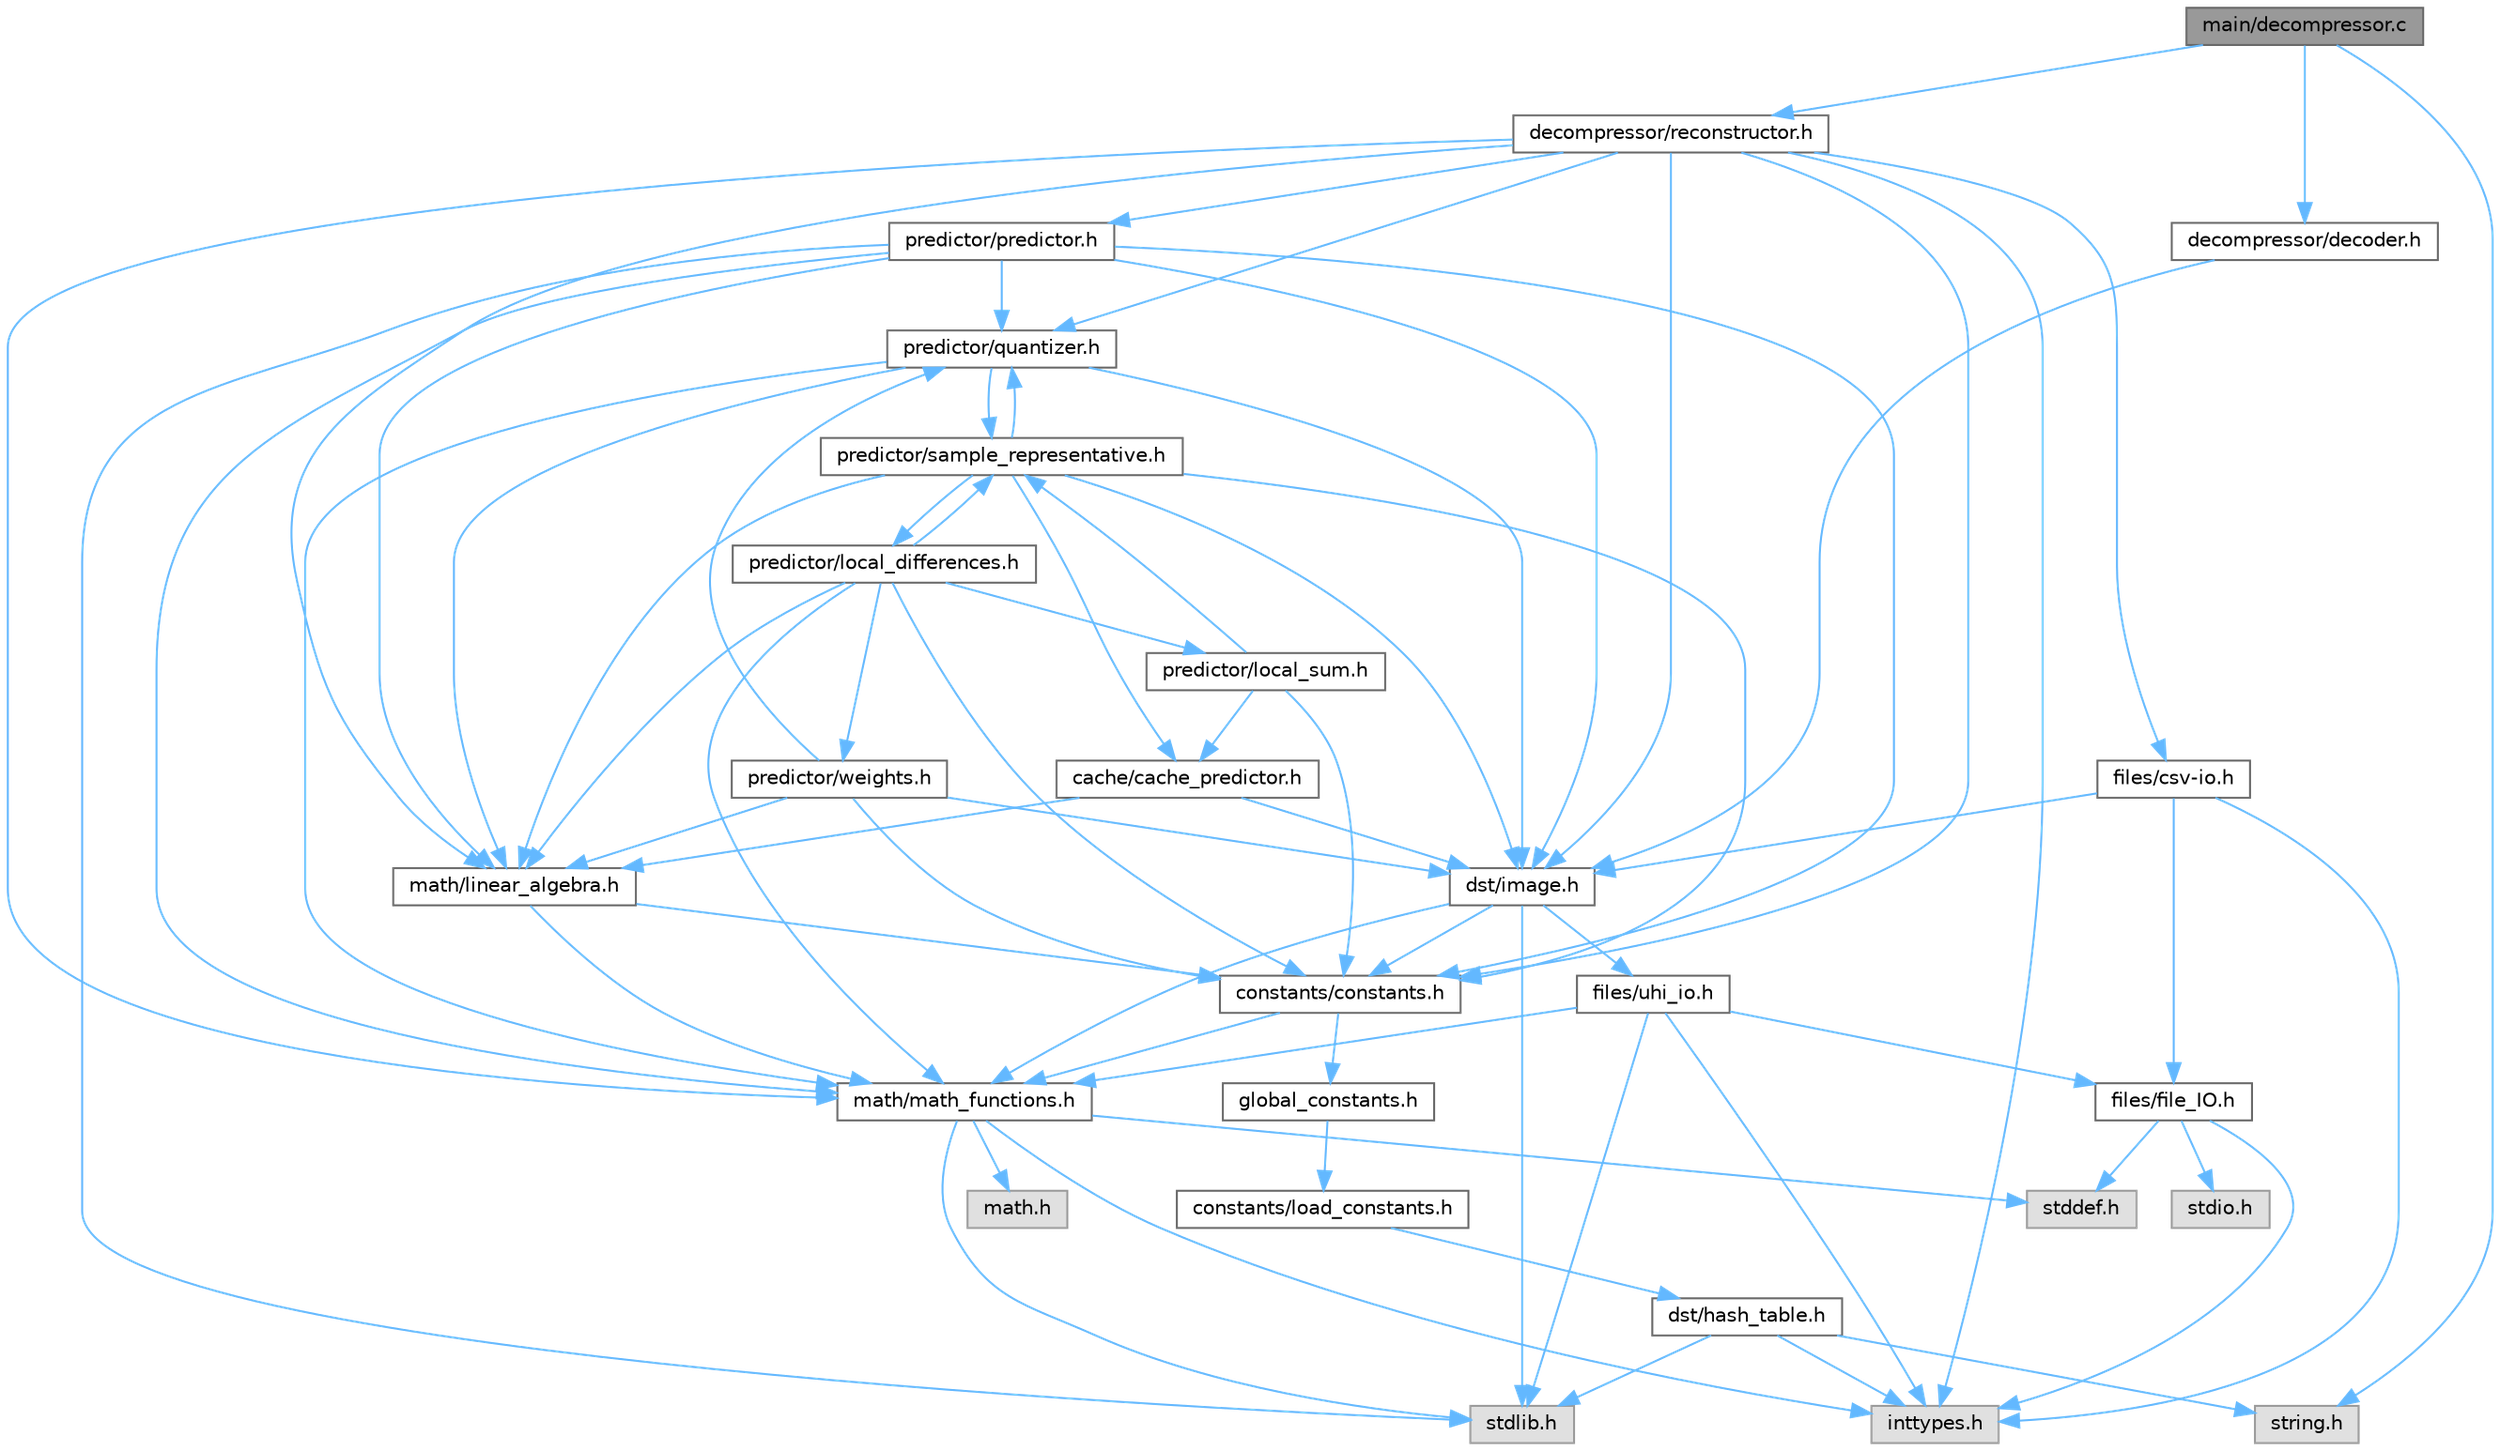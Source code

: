 digraph "main/decompressor.c"
{
 // LATEX_PDF_SIZE
  bgcolor="transparent";
  edge [fontname=Helvetica,fontsize=10,labelfontname=Helvetica,labelfontsize=10];
  node [fontname=Helvetica,fontsize=10,shape=box,height=0.2,width=0.4];
  Node1 [id="Node000001",label="main/decompressor.c",height=0.2,width=0.4,color="gray40", fillcolor="grey60", style="filled", fontcolor="black",tooltip=" "];
  Node1 -> Node2 [id="edge141_Node000001_Node000002",color="steelblue1",style="solid",tooltip=" "];
  Node2 [id="Node000002",label="decompressor/reconstructor.h",height=0.2,width=0.4,color="grey40", fillcolor="white", style="filled",URL="$de/d32/reconstructor_8h.html",tooltip=" "];
  Node2 -> Node3 [id="edge142_Node000002_Node000003",color="steelblue1",style="solid",tooltip=" "];
  Node3 [id="Node000003",label="constants/constants.h",height=0.2,width=0.4,color="grey40", fillcolor="white", style="filled",URL="$d2/d6f/constants_8h.html",tooltip=" "];
  Node3 -> Node4 [id="edge143_Node000003_Node000004",color="steelblue1",style="solid",tooltip=" "];
  Node4 [id="Node000004",label="math/math_functions.h",height=0.2,width=0.4,color="grey40", fillcolor="white", style="filled",URL="$d2/de2/math__functions_8h.html",tooltip=" "];
  Node4 -> Node5 [id="edge144_Node000004_Node000005",color="steelblue1",style="solid",tooltip=" "];
  Node5 [id="Node000005",label="stdlib.h",height=0.2,width=0.4,color="grey60", fillcolor="#E0E0E0", style="filled",tooltip=" "];
  Node4 -> Node6 [id="edge145_Node000004_Node000006",color="steelblue1",style="solid",tooltip=" "];
  Node6 [id="Node000006",label="math.h",height=0.2,width=0.4,color="grey60", fillcolor="#E0E0E0", style="filled",tooltip=" "];
  Node4 -> Node7 [id="edge146_Node000004_Node000007",color="steelblue1",style="solid",tooltip=" "];
  Node7 [id="Node000007",label="inttypes.h",height=0.2,width=0.4,color="grey60", fillcolor="#E0E0E0", style="filled",tooltip=" "];
  Node4 -> Node8 [id="edge147_Node000004_Node000008",color="steelblue1",style="solid",tooltip=" "];
  Node8 [id="Node000008",label="stddef.h",height=0.2,width=0.4,color="grey60", fillcolor="#E0E0E0", style="filled",tooltip=" "];
  Node3 -> Node9 [id="edge148_Node000003_Node000009",color="steelblue1",style="solid",tooltip=" "];
  Node9 [id="Node000009",label="global_constants.h",height=0.2,width=0.4,color="grey40", fillcolor="white", style="filled",URL="$d5/ddb/global__constants_8h.html",tooltip=" "];
  Node9 -> Node10 [id="edge149_Node000009_Node000010",color="steelblue1",style="solid",tooltip=" "];
  Node10 [id="Node000010",label="constants/load_constants.h",height=0.2,width=0.4,color="grey40", fillcolor="white", style="filled",URL="$d4/d3e/load__constants_8h.html",tooltip=" "];
  Node10 -> Node11 [id="edge150_Node000010_Node000011",color="steelblue1",style="solid",tooltip=" "];
  Node11 [id="Node000011",label="dst/hash_table.h",height=0.2,width=0.4,color="grey40", fillcolor="white", style="filled",URL="$d4/ddb/hash__table_8h.html",tooltip=" "];
  Node11 -> Node5 [id="edge151_Node000011_Node000005",color="steelblue1",style="solid",tooltip=" "];
  Node11 -> Node7 [id="edge152_Node000011_Node000007",color="steelblue1",style="solid",tooltip=" "];
  Node11 -> Node12 [id="edge153_Node000011_Node000012",color="steelblue1",style="solid",tooltip=" "];
  Node12 [id="Node000012",label="string.h",height=0.2,width=0.4,color="grey60", fillcolor="#E0E0E0", style="filled",tooltip=" "];
  Node2 -> Node4 [id="edge154_Node000002_Node000004",color="steelblue1",style="solid",tooltip=" "];
  Node2 -> Node13 [id="edge155_Node000002_Node000013",color="steelblue1",style="solid",tooltip=" "];
  Node13 [id="Node000013",label="math/linear_algebra.h",height=0.2,width=0.4,color="grey40", fillcolor="white", style="filled",URL="$dc/d9c/linear__algebra_8h.html",tooltip=" "];
  Node13 -> Node3 [id="edge156_Node000013_Node000003",color="steelblue1",style="solid",tooltip=" "];
  Node13 -> Node4 [id="edge157_Node000013_Node000004",color="steelblue1",style="solid",tooltip=" "];
  Node2 -> Node14 [id="edge158_Node000002_Node000014",color="steelblue1",style="solid",tooltip=" "];
  Node14 [id="Node000014",label="dst/image.h",height=0.2,width=0.4,color="grey40", fillcolor="white", style="filled",URL="$d5/db2/image_8h.html",tooltip=" "];
  Node14 -> Node4 [id="edge159_Node000014_Node000004",color="steelblue1",style="solid",tooltip=" "];
  Node14 -> Node3 [id="edge160_Node000014_Node000003",color="steelblue1",style="solid",tooltip=" "];
  Node14 -> Node5 [id="edge161_Node000014_Node000005",color="steelblue1",style="solid",tooltip=" "];
  Node14 -> Node15 [id="edge162_Node000014_Node000015",color="steelblue1",style="solid",tooltip=" "];
  Node15 [id="Node000015",label="files/uhi_io.h",height=0.2,width=0.4,color="grey40", fillcolor="white", style="filled",URL="$d8/d60/uhi__io_8h.html",tooltip=" "];
  Node15 -> Node7 [id="edge163_Node000015_Node000007",color="steelblue1",style="solid",tooltip=" "];
  Node15 -> Node5 [id="edge164_Node000015_Node000005",color="steelblue1",style="solid",tooltip=" "];
  Node15 -> Node16 [id="edge165_Node000015_Node000016",color="steelblue1",style="solid",tooltip=" "];
  Node16 [id="Node000016",label="files/file_IO.h",height=0.2,width=0.4,color="grey40", fillcolor="white", style="filled",URL="$d9/d7f/file___i_o_8h.html",tooltip=" "];
  Node16 -> Node7 [id="edge166_Node000016_Node000007",color="steelblue1",style="solid",tooltip=" "];
  Node16 -> Node8 [id="edge167_Node000016_Node000008",color="steelblue1",style="solid",tooltip=" "];
  Node16 -> Node17 [id="edge168_Node000016_Node000017",color="steelblue1",style="solid",tooltip=" "];
  Node17 [id="Node000017",label="stdio.h",height=0.2,width=0.4,color="grey60", fillcolor="#E0E0E0", style="filled",tooltip=" "];
  Node15 -> Node4 [id="edge169_Node000015_Node000004",color="steelblue1",style="solid",tooltip=" "];
  Node2 -> Node18 [id="edge170_Node000002_Node000018",color="steelblue1",style="solid",tooltip=" "];
  Node18 [id="Node000018",label="predictor/quantizer.h",height=0.2,width=0.4,color="grey40", fillcolor="white", style="filled",URL="$d1/d38/quantizer_8h.html",tooltip=" "];
  Node18 -> Node14 [id="edge171_Node000018_Node000014",color="steelblue1",style="solid",tooltip=" "];
  Node18 -> Node4 [id="edge172_Node000018_Node000004",color="steelblue1",style="solid",tooltip=" "];
  Node18 -> Node13 [id="edge173_Node000018_Node000013",color="steelblue1",style="solid",tooltip=" "];
  Node18 -> Node19 [id="edge174_Node000018_Node000019",color="steelblue1",style="solid",tooltip=" "];
  Node19 [id="Node000019",label="predictor/sample_representative.h",height=0.2,width=0.4,color="grey40", fillcolor="white", style="filled",URL="$df/d7d/sample__representative_8h.html",tooltip=" "];
  Node19 -> Node14 [id="edge175_Node000019_Node000014",color="steelblue1",style="solid",tooltip=" "];
  Node19 -> Node3 [id="edge176_Node000019_Node000003",color="steelblue1",style="solid",tooltip=" "];
  Node19 -> Node20 [id="edge177_Node000019_Node000020",color="steelblue1",style="solid",tooltip=" "];
  Node20 [id="Node000020",label="cache/cache_predictor.h",height=0.2,width=0.4,color="grey40", fillcolor="white", style="filled",URL="$df/d01/cache__predictor_8h.html",tooltip="Deprecated, Used as a buffer for debugging and temporary storage."];
  Node20 -> Node13 [id="edge178_Node000020_Node000013",color="steelblue1",style="solid",tooltip=" "];
  Node20 -> Node14 [id="edge179_Node000020_Node000014",color="steelblue1",style="solid",tooltip=" "];
  Node19 -> Node13 [id="edge180_Node000019_Node000013",color="steelblue1",style="solid",tooltip=" "];
  Node19 -> Node21 [id="edge181_Node000019_Node000021",color="steelblue1",style="solid",tooltip=" "];
  Node21 [id="Node000021",label="predictor/local_differences.h",height=0.2,width=0.4,color="grey40", fillcolor="white", style="filled",URL="$d2/df3/local__differences_8h.html",tooltip=" "];
  Node21 -> Node3 [id="edge182_Node000021_Node000003",color="steelblue1",style="solid",tooltip=" "];
  Node21 -> Node13 [id="edge183_Node000021_Node000013",color="steelblue1",style="solid",tooltip=" "];
  Node21 -> Node4 [id="edge184_Node000021_Node000004",color="steelblue1",style="solid",tooltip=" "];
  Node21 -> Node22 [id="edge185_Node000021_Node000022",color="steelblue1",style="solid",tooltip=" "];
  Node22 [id="Node000022",label="predictor/local_sum.h",height=0.2,width=0.4,color="grey40", fillcolor="white", style="filled",URL="$d6/d9d/local__sum_8h.html",tooltip=" "];
  Node22 -> Node3 [id="edge186_Node000022_Node000003",color="steelblue1",style="solid",tooltip=" "];
  Node22 -> Node19 [id="edge187_Node000022_Node000019",color="steelblue1",style="solid",tooltip=" "];
  Node22 -> Node20 [id="edge188_Node000022_Node000020",color="steelblue1",style="solid",tooltip=" "];
  Node21 -> Node19 [id="edge189_Node000021_Node000019",color="steelblue1",style="solid",tooltip=" "];
  Node21 -> Node23 [id="edge190_Node000021_Node000023",color="steelblue1",style="solid",tooltip=" "];
  Node23 [id="Node000023",label="predictor/weights.h",height=0.2,width=0.4,color="grey40", fillcolor="white", style="filled",URL="$d2/d6a/weights_8h.html",tooltip=" "];
  Node23 -> Node3 [id="edge191_Node000023_Node000003",color="steelblue1",style="solid",tooltip=" "];
  Node23 -> Node14 [id="edge192_Node000023_Node000014",color="steelblue1",style="solid",tooltip=" "];
  Node23 -> Node13 [id="edge193_Node000023_Node000013",color="steelblue1",style="solid",tooltip=" "];
  Node23 -> Node18 [id="edge194_Node000023_Node000018",color="steelblue1",style="solid",tooltip=" "];
  Node19 -> Node18 [id="edge195_Node000019_Node000018",color="steelblue1",style="solid",tooltip=" "];
  Node2 -> Node24 [id="edge196_Node000002_Node000024",color="steelblue1",style="solid",tooltip=" "];
  Node24 [id="Node000024",label="files/csv-io.h",height=0.2,width=0.4,color="grey40", fillcolor="white", style="filled",URL="$d6/d51/csv-io_8h.html",tooltip=" "];
  Node24 -> Node7 [id="edge197_Node000024_Node000007",color="steelblue1",style="solid",tooltip=" "];
  Node24 -> Node14 [id="edge198_Node000024_Node000014",color="steelblue1",style="solid",tooltip=" "];
  Node24 -> Node16 [id="edge199_Node000024_Node000016",color="steelblue1",style="solid",tooltip=" "];
  Node2 -> Node7 [id="edge200_Node000002_Node000007",color="steelblue1",style="solid",tooltip=" "];
  Node2 -> Node25 [id="edge201_Node000002_Node000025",color="steelblue1",style="solid",tooltip=" "];
  Node25 [id="Node000025",label="predictor/predictor.h",height=0.2,width=0.4,color="grey40", fillcolor="white", style="filled",URL="$dc/d08/predictor_8h.html",tooltip=" "];
  Node25 -> Node5 [id="edge202_Node000025_Node000005",color="steelblue1",style="solid",tooltip=" "];
  Node25 -> Node3 [id="edge203_Node000025_Node000003",color="steelblue1",style="solid",tooltip=" "];
  Node25 -> Node4 [id="edge204_Node000025_Node000004",color="steelblue1",style="solid",tooltip=" "];
  Node25 -> Node13 [id="edge205_Node000025_Node000013",color="steelblue1",style="solid",tooltip=" "];
  Node25 -> Node14 [id="edge206_Node000025_Node000014",color="steelblue1",style="solid",tooltip=" "];
  Node25 -> Node18 [id="edge207_Node000025_Node000018",color="steelblue1",style="solid",tooltip=" "];
  Node1 -> Node26 [id="edge208_Node000001_Node000026",color="steelblue1",style="solid",tooltip=" "];
  Node26 [id="Node000026",label="decompressor/decoder.h",height=0.2,width=0.4,color="grey40", fillcolor="white", style="filled",URL="$d8/dbb/decompressor_2decoder_8h.html",tooltip=" "];
  Node26 -> Node14 [id="edge209_Node000026_Node000014",color="steelblue1",style="solid",tooltip=" "];
  Node1 -> Node12 [id="edge210_Node000001_Node000012",color="steelblue1",style="solid",tooltip=" "];
}
